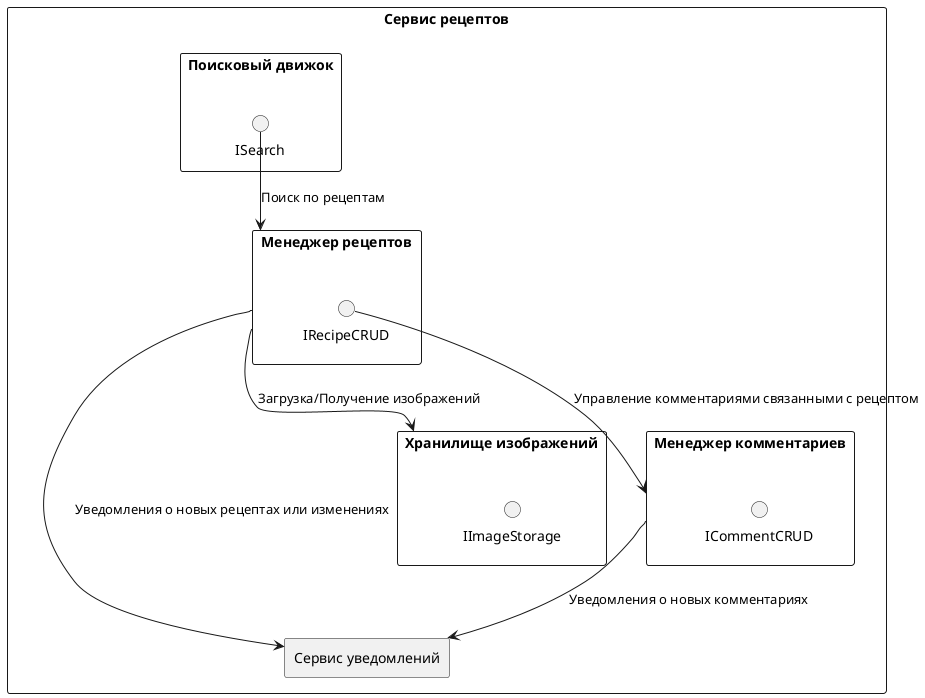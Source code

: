 @startuml Recipe Service. Диаграмма компонентов

' Скины и стили
skinparam componentStyle rectangle
skinparam wrapWidth 250
skinparam packageStyle rectangle
skinparam monochrome true
skinparam defaultFontName Arial

package "Сервис рецептов" {

  ' Компоненты
  component RecipeManager as "Менеджер рецептов" {
    interface "IRecipeCRUD" as RecipeCRUD
  }
  component CommentManager as "Менеджер комментариев" {
    interface "ICommentCRUD" as CommentCRUD
  }
  component SearchEngine as "Поисковый движок" {
    interface "ISearch" as Search
  }
  component NotificationService as "Сервис уведомлений"
  component ImageStorage as "Хранилище изображений" {
    interface "IImageStorage" as ImageStore
  }
  
  ' Взаимодействия
  RecipeCRUD --> CommentManager : "Управление комментариями связанными с рецептом"
  Search --> RecipeManager : "Поиск по рецептам"
  RecipeManager --> ImageStorage : "Загрузка/Получение изображений"
  RecipeManager --> NotificationService : "Уведомления о новых рецептах или изменениях"
  CommentManager --> NotificationService : "Уведомления о новых комментариях"
}

@enduml
